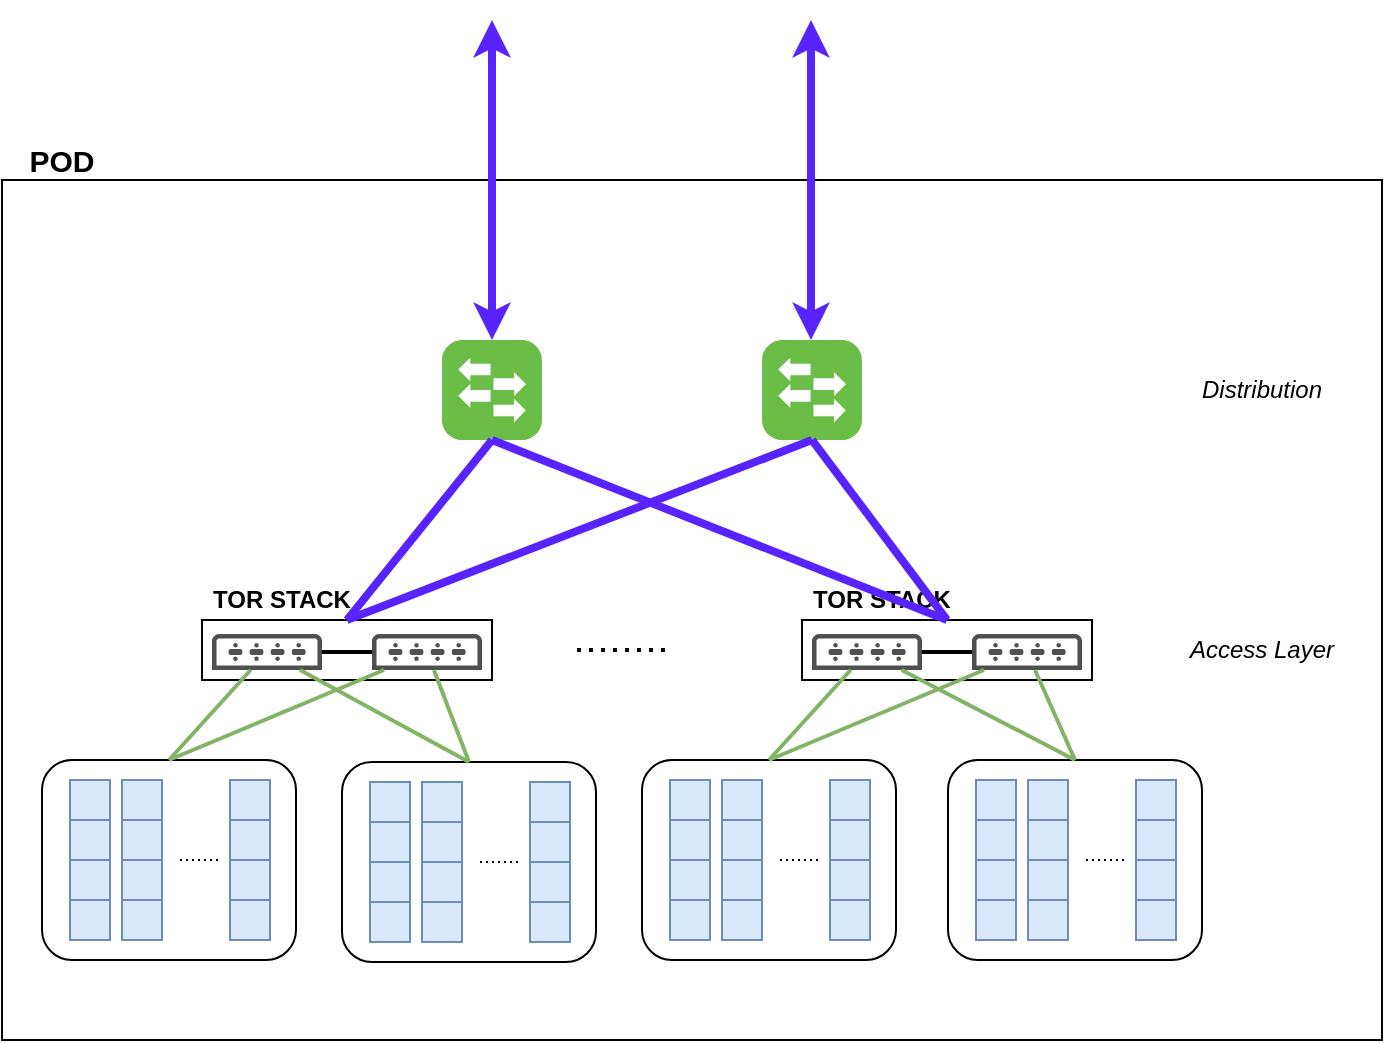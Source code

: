<mxfile version="12.2.3" type="github" pages="1">
  <diagram id="D2mkv0FKJSPZ_j_Xn19u" name="Page-1">
    <mxGraphModel dx="2336" dy="1351" grid="1" gridSize="10" guides="1" tooltips="1" connect="1" arrows="1" fold="1" page="1" pageScale="1" pageWidth="850" pageHeight="1100" math="0" shadow="0">
      <root>
        <mxCell id="0"/>
        <mxCell id="1" parent="0"/>
        <mxCell id="JzV0yU32i0BG53_tPpuR-122" value="" style="rounded=0;whiteSpace=wrap;html=1;strokeColor=#000000;" vertex="1" parent="1">
          <mxGeometry x="30" y="290" width="690" height="430" as="geometry"/>
        </mxCell>
        <mxCell id="SxaFy4cXrCoaptu_wzJ7-21" value="" style="group" parent="1" vertex="1" connectable="0">
          <mxGeometry x="130" y="510" width="145" height="30" as="geometry"/>
        </mxCell>
        <mxCell id="SxaFy4cXrCoaptu_wzJ7-20" value="" style="rounded=0;whiteSpace=wrap;html=1;strokeColor=#000000;" parent="SxaFy4cXrCoaptu_wzJ7-21" vertex="1">
          <mxGeometry width="145" height="30" as="geometry"/>
        </mxCell>
        <mxCell id="SxaFy4cXrCoaptu_wzJ7-14" value="" style="pointerEvents=1;shadow=0;dashed=0;html=1;strokeColor=none;fillColor=#505050;labelPosition=center;verticalLabelPosition=bottom;verticalAlign=top;outlineConnect=0;align=center;shape=mxgraph.office.devices.switch;" parent="SxaFy4cXrCoaptu_wzJ7-21" vertex="1">
          <mxGeometry x="5" y="7" width="55" height="18" as="geometry"/>
        </mxCell>
        <mxCell id="SxaFy4cXrCoaptu_wzJ7-15" value="" style="pointerEvents=1;shadow=0;dashed=0;html=1;strokeColor=none;fillColor=#505050;labelPosition=center;verticalLabelPosition=bottom;verticalAlign=top;outlineConnect=0;align=center;shape=mxgraph.office.devices.switch;" parent="SxaFy4cXrCoaptu_wzJ7-21" vertex="1">
          <mxGeometry x="85" y="7" width="55" height="18" as="geometry"/>
        </mxCell>
        <mxCell id="SxaFy4cXrCoaptu_wzJ7-19" value="" style="endArrow=none;html=1;strokeWidth=2;" parent="SxaFy4cXrCoaptu_wzJ7-21" source="SxaFy4cXrCoaptu_wzJ7-14" target="SxaFy4cXrCoaptu_wzJ7-15" edge="1">
          <mxGeometry width="50" height="50" relative="1" as="geometry">
            <mxPoint x="55" y="477" as="sourcePoint"/>
            <mxPoint x="105" y="427" as="targetPoint"/>
          </mxGeometry>
        </mxCell>
        <mxCell id="JzV0yU32i0BG53_tPpuR-12" value="&lt;b&gt;TOR STACK&lt;/b&gt;" style="text;html=1;strokeColor=none;fillColor=none;align=center;verticalAlign=middle;whiteSpace=wrap;rounded=0;" vertex="1" parent="1">
          <mxGeometry x="130" y="490" width="80" height="20" as="geometry"/>
        </mxCell>
        <mxCell id="JzV0yU32i0BG53_tPpuR-38" value="" style="group" vertex="1" connectable="0" parent="1">
          <mxGeometry x="50" y="580" width="130" height="100" as="geometry"/>
        </mxCell>
        <mxCell id="JzV0yU32i0BG53_tPpuR-36" value="" style="rounded=1;whiteSpace=wrap;html=1;strokeColor=#000000;" vertex="1" parent="JzV0yU32i0BG53_tPpuR-38">
          <mxGeometry width="127" height="100" as="geometry"/>
        </mxCell>
        <mxCell id="JzV0yU32i0BG53_tPpuR-37" value="" style="group" vertex="1" connectable="0" parent="JzV0yU32i0BG53_tPpuR-38">
          <mxGeometry x="14" y="10" width="116" height="90" as="geometry"/>
        </mxCell>
        <mxCell id="JzV0yU32i0BG53_tPpuR-22" value="" style="group" vertex="1" connectable="0" parent="JzV0yU32i0BG53_tPpuR-37">
          <mxGeometry width="20" height="80" as="geometry"/>
        </mxCell>
        <mxCell id="JzV0yU32i0BG53_tPpuR-18" value="" style="whiteSpace=wrap;html=1;aspect=fixed;strokeColor=#6c8ebf;fillColor=#dae8fc;" vertex="1" parent="JzV0yU32i0BG53_tPpuR-22">
          <mxGeometry width="20" height="20" as="geometry"/>
        </mxCell>
        <mxCell id="JzV0yU32i0BG53_tPpuR-19" value="" style="whiteSpace=wrap;html=1;aspect=fixed;strokeColor=#6c8ebf;fillColor=#dae8fc;" vertex="1" parent="JzV0yU32i0BG53_tPpuR-22">
          <mxGeometry y="20" width="20" height="20" as="geometry"/>
        </mxCell>
        <mxCell id="JzV0yU32i0BG53_tPpuR-20" value="" style="whiteSpace=wrap;html=1;aspect=fixed;strokeColor=#6c8ebf;fillColor=#dae8fc;" vertex="1" parent="JzV0yU32i0BG53_tPpuR-22">
          <mxGeometry y="40" width="20" height="20" as="geometry"/>
        </mxCell>
        <mxCell id="JzV0yU32i0BG53_tPpuR-21" value="" style="whiteSpace=wrap;html=1;aspect=fixed;strokeColor=#6c8ebf;fillColor=#dae8fc;" vertex="1" parent="JzV0yU32i0BG53_tPpuR-22">
          <mxGeometry y="60" width="20" height="20" as="geometry"/>
        </mxCell>
        <mxCell id="JzV0yU32i0BG53_tPpuR-25" value="" style="group" vertex="1" connectable="0" parent="JzV0yU32i0BG53_tPpuR-37">
          <mxGeometry x="26" width="90" height="90" as="geometry"/>
        </mxCell>
        <mxCell id="JzV0yU32i0BG53_tPpuR-26" value="" style="whiteSpace=wrap;html=1;aspect=fixed;strokeColor=#6c8ebf;fillColor=#dae8fc;" vertex="1" parent="JzV0yU32i0BG53_tPpuR-25">
          <mxGeometry width="20" height="20" as="geometry"/>
        </mxCell>
        <mxCell id="JzV0yU32i0BG53_tPpuR-27" value="" style="whiteSpace=wrap;html=1;aspect=fixed;strokeColor=#6c8ebf;fillColor=#dae8fc;" vertex="1" parent="JzV0yU32i0BG53_tPpuR-25">
          <mxGeometry y="20" width="20" height="20" as="geometry"/>
        </mxCell>
        <mxCell id="JzV0yU32i0BG53_tPpuR-28" value="" style="whiteSpace=wrap;html=1;aspect=fixed;strokeColor=#6c8ebf;fillColor=#dae8fc;" vertex="1" parent="JzV0yU32i0BG53_tPpuR-25">
          <mxGeometry y="40" width="20" height="20" as="geometry"/>
        </mxCell>
        <mxCell id="JzV0yU32i0BG53_tPpuR-29" value="" style="whiteSpace=wrap;html=1;aspect=fixed;strokeColor=#6c8ebf;fillColor=#dae8fc;" vertex="1" parent="JzV0yU32i0BG53_tPpuR-25">
          <mxGeometry y="60" width="20" height="20" as="geometry"/>
        </mxCell>
        <mxCell id="JzV0yU32i0BG53_tPpuR-30" value="" style="endArrow=none;dashed=1;html=1;strokeWidth=1;dashPattern=1 2;" edge="1" parent="JzV0yU32i0BG53_tPpuR-37">
          <mxGeometry width="50" height="50" relative="1" as="geometry">
            <mxPoint x="55" y="40" as="sourcePoint"/>
            <mxPoint x="75" y="40" as="targetPoint"/>
          </mxGeometry>
        </mxCell>
        <mxCell id="JzV0yU32i0BG53_tPpuR-31" value="" style="group" vertex="1" connectable="0" parent="JzV0yU32i0BG53_tPpuR-37">
          <mxGeometry x="80" width="20" height="80" as="geometry"/>
        </mxCell>
        <mxCell id="JzV0yU32i0BG53_tPpuR-32" value="" style="whiteSpace=wrap;html=1;aspect=fixed;strokeColor=#6c8ebf;fillColor=#dae8fc;" vertex="1" parent="JzV0yU32i0BG53_tPpuR-31">
          <mxGeometry width="20" height="20" as="geometry"/>
        </mxCell>
        <mxCell id="JzV0yU32i0BG53_tPpuR-33" value="" style="whiteSpace=wrap;html=1;aspect=fixed;strokeColor=#6c8ebf;fillColor=#dae8fc;" vertex="1" parent="JzV0yU32i0BG53_tPpuR-31">
          <mxGeometry y="20" width="20" height="20" as="geometry"/>
        </mxCell>
        <mxCell id="JzV0yU32i0BG53_tPpuR-34" value="" style="whiteSpace=wrap;html=1;aspect=fixed;strokeColor=#6c8ebf;fillColor=#dae8fc;" vertex="1" parent="JzV0yU32i0BG53_tPpuR-31">
          <mxGeometry y="40" width="20" height="20" as="geometry"/>
        </mxCell>
        <mxCell id="JzV0yU32i0BG53_tPpuR-35" value="" style="whiteSpace=wrap;html=1;aspect=fixed;strokeColor=#6c8ebf;fillColor=#dae8fc;" vertex="1" parent="JzV0yU32i0BG53_tPpuR-31">
          <mxGeometry y="60" width="20" height="20" as="geometry"/>
        </mxCell>
        <mxCell id="JzV0yU32i0BG53_tPpuR-39" value="" style="group" vertex="1" connectable="0" parent="1">
          <mxGeometry x="200" y="581" width="130" height="100" as="geometry"/>
        </mxCell>
        <mxCell id="JzV0yU32i0BG53_tPpuR-40" value="" style="rounded=1;whiteSpace=wrap;html=1;strokeColor=#000000;" vertex="1" parent="JzV0yU32i0BG53_tPpuR-39">
          <mxGeometry width="127" height="100" as="geometry"/>
        </mxCell>
        <mxCell id="JzV0yU32i0BG53_tPpuR-41" value="" style="group" vertex="1" connectable="0" parent="JzV0yU32i0BG53_tPpuR-39">
          <mxGeometry x="14" y="10" width="116" height="90" as="geometry"/>
        </mxCell>
        <mxCell id="JzV0yU32i0BG53_tPpuR-42" value="" style="group" vertex="1" connectable="0" parent="JzV0yU32i0BG53_tPpuR-41">
          <mxGeometry width="20" height="80" as="geometry"/>
        </mxCell>
        <mxCell id="JzV0yU32i0BG53_tPpuR-43" value="" style="whiteSpace=wrap;html=1;aspect=fixed;strokeColor=#6c8ebf;fillColor=#dae8fc;" vertex="1" parent="JzV0yU32i0BG53_tPpuR-42">
          <mxGeometry width="20" height="20" as="geometry"/>
        </mxCell>
        <mxCell id="JzV0yU32i0BG53_tPpuR-44" value="" style="whiteSpace=wrap;html=1;aspect=fixed;strokeColor=#6c8ebf;fillColor=#dae8fc;" vertex="1" parent="JzV0yU32i0BG53_tPpuR-42">
          <mxGeometry y="20" width="20" height="20" as="geometry"/>
        </mxCell>
        <mxCell id="JzV0yU32i0BG53_tPpuR-45" value="" style="whiteSpace=wrap;html=1;aspect=fixed;strokeColor=#6c8ebf;fillColor=#dae8fc;" vertex="1" parent="JzV0yU32i0BG53_tPpuR-42">
          <mxGeometry y="40" width="20" height="20" as="geometry"/>
        </mxCell>
        <mxCell id="JzV0yU32i0BG53_tPpuR-46" value="" style="whiteSpace=wrap;html=1;aspect=fixed;strokeColor=#6c8ebf;fillColor=#dae8fc;" vertex="1" parent="JzV0yU32i0BG53_tPpuR-42">
          <mxGeometry y="60" width="20" height="20" as="geometry"/>
        </mxCell>
        <mxCell id="JzV0yU32i0BG53_tPpuR-47" value="" style="group" vertex="1" connectable="0" parent="JzV0yU32i0BG53_tPpuR-41">
          <mxGeometry x="26" width="90" height="90" as="geometry"/>
        </mxCell>
        <mxCell id="JzV0yU32i0BG53_tPpuR-48" value="" style="whiteSpace=wrap;html=1;aspect=fixed;strokeColor=#6c8ebf;fillColor=#dae8fc;" vertex="1" parent="JzV0yU32i0BG53_tPpuR-47">
          <mxGeometry width="20" height="20" as="geometry"/>
        </mxCell>
        <mxCell id="JzV0yU32i0BG53_tPpuR-49" value="" style="whiteSpace=wrap;html=1;aspect=fixed;strokeColor=#6c8ebf;fillColor=#dae8fc;" vertex="1" parent="JzV0yU32i0BG53_tPpuR-47">
          <mxGeometry y="20" width="20" height="20" as="geometry"/>
        </mxCell>
        <mxCell id="JzV0yU32i0BG53_tPpuR-50" value="" style="whiteSpace=wrap;html=1;aspect=fixed;strokeColor=#6c8ebf;fillColor=#dae8fc;" vertex="1" parent="JzV0yU32i0BG53_tPpuR-47">
          <mxGeometry y="40" width="20" height="20" as="geometry"/>
        </mxCell>
        <mxCell id="JzV0yU32i0BG53_tPpuR-51" value="" style="whiteSpace=wrap;html=1;aspect=fixed;strokeColor=#6c8ebf;fillColor=#dae8fc;" vertex="1" parent="JzV0yU32i0BG53_tPpuR-47">
          <mxGeometry y="60" width="20" height="20" as="geometry"/>
        </mxCell>
        <mxCell id="JzV0yU32i0BG53_tPpuR-52" value="" style="endArrow=none;dashed=1;html=1;strokeWidth=1;dashPattern=1 2;" edge="1" parent="JzV0yU32i0BG53_tPpuR-41">
          <mxGeometry width="50" height="50" relative="1" as="geometry">
            <mxPoint x="55" y="40" as="sourcePoint"/>
            <mxPoint x="75" y="40" as="targetPoint"/>
          </mxGeometry>
        </mxCell>
        <mxCell id="JzV0yU32i0BG53_tPpuR-53" value="" style="group" vertex="1" connectable="0" parent="JzV0yU32i0BG53_tPpuR-41">
          <mxGeometry x="80" width="20" height="80" as="geometry"/>
        </mxCell>
        <mxCell id="JzV0yU32i0BG53_tPpuR-54" value="" style="whiteSpace=wrap;html=1;aspect=fixed;strokeColor=#6c8ebf;fillColor=#dae8fc;" vertex="1" parent="JzV0yU32i0BG53_tPpuR-53">
          <mxGeometry width="20" height="20" as="geometry"/>
        </mxCell>
        <mxCell id="JzV0yU32i0BG53_tPpuR-55" value="" style="whiteSpace=wrap;html=1;aspect=fixed;strokeColor=#6c8ebf;fillColor=#dae8fc;" vertex="1" parent="JzV0yU32i0BG53_tPpuR-53">
          <mxGeometry y="20" width="20" height="20" as="geometry"/>
        </mxCell>
        <mxCell id="JzV0yU32i0BG53_tPpuR-56" value="" style="whiteSpace=wrap;html=1;aspect=fixed;strokeColor=#6c8ebf;fillColor=#dae8fc;" vertex="1" parent="JzV0yU32i0BG53_tPpuR-53">
          <mxGeometry y="40" width="20" height="20" as="geometry"/>
        </mxCell>
        <mxCell id="JzV0yU32i0BG53_tPpuR-57" value="" style="whiteSpace=wrap;html=1;aspect=fixed;strokeColor=#6c8ebf;fillColor=#dae8fc;" vertex="1" parent="JzV0yU32i0BG53_tPpuR-53">
          <mxGeometry y="60" width="20" height="20" as="geometry"/>
        </mxCell>
        <mxCell id="JzV0yU32i0BG53_tPpuR-58" value="" style="endArrow=none;html=1;strokeWidth=2;fillColor=#d5e8d4;strokeColor=#82b366;exitX=0.5;exitY=0;exitDx=0;exitDy=0;" edge="1" parent="1" source="JzV0yU32i0BG53_tPpuR-36" target="SxaFy4cXrCoaptu_wzJ7-14">
          <mxGeometry width="50" height="50" relative="1" as="geometry">
            <mxPoint x="50" y="760" as="sourcePoint"/>
            <mxPoint x="100" y="710" as="targetPoint"/>
          </mxGeometry>
        </mxCell>
        <mxCell id="JzV0yU32i0BG53_tPpuR-60" value="" style="endArrow=none;html=1;strokeWidth=2;fillColor=#d5e8d4;strokeColor=#82b366;exitX=0.5;exitY=0;exitDx=0;exitDy=0;" edge="1" parent="1" source="JzV0yU32i0BG53_tPpuR-36" target="SxaFy4cXrCoaptu_wzJ7-15">
          <mxGeometry width="50" height="50" relative="1" as="geometry">
            <mxPoint x="183" y="594" as="sourcePoint"/>
            <mxPoint x="236.51" y="550.008" as="targetPoint"/>
          </mxGeometry>
        </mxCell>
        <mxCell id="JzV0yU32i0BG53_tPpuR-62" value="" style="endArrow=none;html=1;strokeWidth=2;fillColor=#d5e8d4;strokeColor=#82b366;exitX=0.5;exitY=0;exitDx=0;exitDy=0;" edge="1" parent="1" source="JzV0yU32i0BG53_tPpuR-40" target="SxaFy4cXrCoaptu_wzJ7-14">
          <mxGeometry width="50" height="50" relative="1" as="geometry">
            <mxPoint x="280" y="583" as="sourcePoint"/>
            <mxPoint x="287.5" y="537.5" as="targetPoint"/>
          </mxGeometry>
        </mxCell>
        <mxCell id="JzV0yU32i0BG53_tPpuR-63" value="" style="endArrow=none;html=1;strokeWidth=2;fillColor=#d5e8d4;strokeColor=#82b366;exitX=0.5;exitY=0;exitDx=0;exitDy=0;" edge="1" parent="1" source="JzV0yU32i0BG53_tPpuR-40" target="SxaFy4cXrCoaptu_wzJ7-15">
          <mxGeometry width="50" height="50" relative="1" as="geometry">
            <mxPoint x="240" y="582.5" as="sourcePoint"/>
            <mxPoint x="347.5" y="537.5" as="targetPoint"/>
          </mxGeometry>
        </mxCell>
        <mxCell id="JzV0yU32i0BG53_tPpuR-64" value="" style="group" vertex="1" connectable="0" parent="1">
          <mxGeometry x="430" y="510" width="145" height="30" as="geometry"/>
        </mxCell>
        <mxCell id="JzV0yU32i0BG53_tPpuR-65" value="" style="rounded=0;whiteSpace=wrap;html=1;strokeColor=#000000;" vertex="1" parent="JzV0yU32i0BG53_tPpuR-64">
          <mxGeometry width="145" height="30" as="geometry"/>
        </mxCell>
        <mxCell id="JzV0yU32i0BG53_tPpuR-66" value="" style="pointerEvents=1;shadow=0;dashed=0;html=1;strokeColor=none;fillColor=#505050;labelPosition=center;verticalLabelPosition=bottom;verticalAlign=top;outlineConnect=0;align=center;shape=mxgraph.office.devices.switch;" vertex="1" parent="JzV0yU32i0BG53_tPpuR-64">
          <mxGeometry x="5" y="7" width="55" height="18" as="geometry"/>
        </mxCell>
        <mxCell id="JzV0yU32i0BG53_tPpuR-67" value="" style="pointerEvents=1;shadow=0;dashed=0;html=1;strokeColor=none;fillColor=#505050;labelPosition=center;verticalLabelPosition=bottom;verticalAlign=top;outlineConnect=0;align=center;shape=mxgraph.office.devices.switch;" vertex="1" parent="JzV0yU32i0BG53_tPpuR-64">
          <mxGeometry x="85" y="7" width="55" height="18" as="geometry"/>
        </mxCell>
        <mxCell id="JzV0yU32i0BG53_tPpuR-68" value="" style="endArrow=none;html=1;strokeWidth=2;" edge="1" parent="JzV0yU32i0BG53_tPpuR-64" source="JzV0yU32i0BG53_tPpuR-66" target="JzV0yU32i0BG53_tPpuR-67">
          <mxGeometry width="50" height="50" relative="1" as="geometry">
            <mxPoint x="55" y="477" as="sourcePoint"/>
            <mxPoint x="105" y="427" as="targetPoint"/>
          </mxGeometry>
        </mxCell>
        <mxCell id="JzV0yU32i0BG53_tPpuR-69" value="&lt;b&gt;TOR STACK&lt;/b&gt;" style="text;html=1;strokeColor=none;fillColor=none;align=center;verticalAlign=middle;whiteSpace=wrap;rounded=0;" vertex="1" parent="1">
          <mxGeometry x="430" y="490" width="80" height="20" as="geometry"/>
        </mxCell>
        <mxCell id="JzV0yU32i0BG53_tPpuR-70" value="" style="group" vertex="1" connectable="0" parent="1">
          <mxGeometry x="350" y="580" width="130" height="100" as="geometry"/>
        </mxCell>
        <mxCell id="JzV0yU32i0BG53_tPpuR-71" value="" style="rounded=1;whiteSpace=wrap;html=1;strokeColor=#000000;" vertex="1" parent="JzV0yU32i0BG53_tPpuR-70">
          <mxGeometry width="127" height="100" as="geometry"/>
        </mxCell>
        <mxCell id="JzV0yU32i0BG53_tPpuR-72" value="" style="group" vertex="1" connectable="0" parent="JzV0yU32i0BG53_tPpuR-70">
          <mxGeometry x="14" y="10" width="116" height="90" as="geometry"/>
        </mxCell>
        <mxCell id="JzV0yU32i0BG53_tPpuR-73" value="" style="group" vertex="1" connectable="0" parent="JzV0yU32i0BG53_tPpuR-72">
          <mxGeometry width="20" height="80" as="geometry"/>
        </mxCell>
        <mxCell id="JzV0yU32i0BG53_tPpuR-74" value="" style="whiteSpace=wrap;html=1;aspect=fixed;strokeColor=#6c8ebf;fillColor=#dae8fc;" vertex="1" parent="JzV0yU32i0BG53_tPpuR-73">
          <mxGeometry width="20" height="20" as="geometry"/>
        </mxCell>
        <mxCell id="JzV0yU32i0BG53_tPpuR-75" value="" style="whiteSpace=wrap;html=1;aspect=fixed;strokeColor=#6c8ebf;fillColor=#dae8fc;" vertex="1" parent="JzV0yU32i0BG53_tPpuR-73">
          <mxGeometry y="20" width="20" height="20" as="geometry"/>
        </mxCell>
        <mxCell id="JzV0yU32i0BG53_tPpuR-76" value="" style="whiteSpace=wrap;html=1;aspect=fixed;strokeColor=#6c8ebf;fillColor=#dae8fc;" vertex="1" parent="JzV0yU32i0BG53_tPpuR-73">
          <mxGeometry y="40" width="20" height="20" as="geometry"/>
        </mxCell>
        <mxCell id="JzV0yU32i0BG53_tPpuR-77" value="" style="whiteSpace=wrap;html=1;aspect=fixed;strokeColor=#6c8ebf;fillColor=#dae8fc;" vertex="1" parent="JzV0yU32i0BG53_tPpuR-73">
          <mxGeometry y="60" width="20" height="20" as="geometry"/>
        </mxCell>
        <mxCell id="JzV0yU32i0BG53_tPpuR-78" value="" style="group" vertex="1" connectable="0" parent="JzV0yU32i0BG53_tPpuR-72">
          <mxGeometry x="26" width="90" height="90" as="geometry"/>
        </mxCell>
        <mxCell id="JzV0yU32i0BG53_tPpuR-79" value="" style="whiteSpace=wrap;html=1;aspect=fixed;strokeColor=#6c8ebf;fillColor=#dae8fc;" vertex="1" parent="JzV0yU32i0BG53_tPpuR-78">
          <mxGeometry width="20" height="20" as="geometry"/>
        </mxCell>
        <mxCell id="JzV0yU32i0BG53_tPpuR-80" value="" style="whiteSpace=wrap;html=1;aspect=fixed;strokeColor=#6c8ebf;fillColor=#dae8fc;" vertex="1" parent="JzV0yU32i0BG53_tPpuR-78">
          <mxGeometry y="20" width="20" height="20" as="geometry"/>
        </mxCell>
        <mxCell id="JzV0yU32i0BG53_tPpuR-81" value="" style="whiteSpace=wrap;html=1;aspect=fixed;strokeColor=#6c8ebf;fillColor=#dae8fc;" vertex="1" parent="JzV0yU32i0BG53_tPpuR-78">
          <mxGeometry y="40" width="20" height="20" as="geometry"/>
        </mxCell>
        <mxCell id="JzV0yU32i0BG53_tPpuR-82" value="" style="whiteSpace=wrap;html=1;aspect=fixed;strokeColor=#6c8ebf;fillColor=#dae8fc;" vertex="1" parent="JzV0yU32i0BG53_tPpuR-78">
          <mxGeometry y="60" width="20" height="20" as="geometry"/>
        </mxCell>
        <mxCell id="JzV0yU32i0BG53_tPpuR-83" value="" style="endArrow=none;dashed=1;html=1;strokeWidth=1;dashPattern=1 2;" edge="1" parent="JzV0yU32i0BG53_tPpuR-72">
          <mxGeometry width="50" height="50" relative="1" as="geometry">
            <mxPoint x="55" y="40" as="sourcePoint"/>
            <mxPoint x="75" y="40" as="targetPoint"/>
          </mxGeometry>
        </mxCell>
        <mxCell id="JzV0yU32i0BG53_tPpuR-84" value="" style="group" vertex="1" connectable="0" parent="JzV0yU32i0BG53_tPpuR-72">
          <mxGeometry x="80" width="20" height="80" as="geometry"/>
        </mxCell>
        <mxCell id="JzV0yU32i0BG53_tPpuR-85" value="" style="whiteSpace=wrap;html=1;aspect=fixed;strokeColor=#6c8ebf;fillColor=#dae8fc;" vertex="1" parent="JzV0yU32i0BG53_tPpuR-84">
          <mxGeometry width="20" height="20" as="geometry"/>
        </mxCell>
        <mxCell id="JzV0yU32i0BG53_tPpuR-86" value="" style="whiteSpace=wrap;html=1;aspect=fixed;strokeColor=#6c8ebf;fillColor=#dae8fc;" vertex="1" parent="JzV0yU32i0BG53_tPpuR-84">
          <mxGeometry y="20" width="20" height="20" as="geometry"/>
        </mxCell>
        <mxCell id="JzV0yU32i0BG53_tPpuR-87" value="" style="whiteSpace=wrap;html=1;aspect=fixed;strokeColor=#6c8ebf;fillColor=#dae8fc;" vertex="1" parent="JzV0yU32i0BG53_tPpuR-84">
          <mxGeometry y="40" width="20" height="20" as="geometry"/>
        </mxCell>
        <mxCell id="JzV0yU32i0BG53_tPpuR-88" value="" style="whiteSpace=wrap;html=1;aspect=fixed;strokeColor=#6c8ebf;fillColor=#dae8fc;" vertex="1" parent="JzV0yU32i0BG53_tPpuR-84">
          <mxGeometry y="60" width="20" height="20" as="geometry"/>
        </mxCell>
        <mxCell id="JzV0yU32i0BG53_tPpuR-89" value="" style="group" vertex="1" connectable="0" parent="1">
          <mxGeometry x="503" y="580" width="130" height="100" as="geometry"/>
        </mxCell>
        <mxCell id="JzV0yU32i0BG53_tPpuR-90" value="" style="rounded=1;whiteSpace=wrap;html=1;strokeColor=#000000;" vertex="1" parent="JzV0yU32i0BG53_tPpuR-89">
          <mxGeometry width="127" height="100" as="geometry"/>
        </mxCell>
        <mxCell id="JzV0yU32i0BG53_tPpuR-91" value="" style="group" vertex="1" connectable="0" parent="JzV0yU32i0BG53_tPpuR-89">
          <mxGeometry x="14" y="10" width="116" height="90" as="geometry"/>
        </mxCell>
        <mxCell id="JzV0yU32i0BG53_tPpuR-92" value="" style="group" vertex="1" connectable="0" parent="JzV0yU32i0BG53_tPpuR-91">
          <mxGeometry width="20" height="80" as="geometry"/>
        </mxCell>
        <mxCell id="JzV0yU32i0BG53_tPpuR-93" value="" style="whiteSpace=wrap;html=1;aspect=fixed;strokeColor=#6c8ebf;fillColor=#dae8fc;" vertex="1" parent="JzV0yU32i0BG53_tPpuR-92">
          <mxGeometry width="20" height="20" as="geometry"/>
        </mxCell>
        <mxCell id="JzV0yU32i0BG53_tPpuR-94" value="" style="whiteSpace=wrap;html=1;aspect=fixed;strokeColor=#6c8ebf;fillColor=#dae8fc;" vertex="1" parent="JzV0yU32i0BG53_tPpuR-92">
          <mxGeometry y="20" width="20" height="20" as="geometry"/>
        </mxCell>
        <mxCell id="JzV0yU32i0BG53_tPpuR-95" value="" style="whiteSpace=wrap;html=1;aspect=fixed;strokeColor=#6c8ebf;fillColor=#dae8fc;" vertex="1" parent="JzV0yU32i0BG53_tPpuR-92">
          <mxGeometry y="40" width="20" height="20" as="geometry"/>
        </mxCell>
        <mxCell id="JzV0yU32i0BG53_tPpuR-96" value="" style="whiteSpace=wrap;html=1;aspect=fixed;strokeColor=#6c8ebf;fillColor=#dae8fc;" vertex="1" parent="JzV0yU32i0BG53_tPpuR-92">
          <mxGeometry y="60" width="20" height="20" as="geometry"/>
        </mxCell>
        <mxCell id="JzV0yU32i0BG53_tPpuR-97" value="" style="group" vertex="1" connectable="0" parent="JzV0yU32i0BG53_tPpuR-91">
          <mxGeometry x="26" width="90" height="90" as="geometry"/>
        </mxCell>
        <mxCell id="JzV0yU32i0BG53_tPpuR-98" value="" style="whiteSpace=wrap;html=1;aspect=fixed;strokeColor=#6c8ebf;fillColor=#dae8fc;" vertex="1" parent="JzV0yU32i0BG53_tPpuR-97">
          <mxGeometry width="20" height="20" as="geometry"/>
        </mxCell>
        <mxCell id="JzV0yU32i0BG53_tPpuR-99" value="" style="whiteSpace=wrap;html=1;aspect=fixed;strokeColor=#6c8ebf;fillColor=#dae8fc;" vertex="1" parent="JzV0yU32i0BG53_tPpuR-97">
          <mxGeometry y="20" width="20" height="20" as="geometry"/>
        </mxCell>
        <mxCell id="JzV0yU32i0BG53_tPpuR-100" value="" style="whiteSpace=wrap;html=1;aspect=fixed;strokeColor=#6c8ebf;fillColor=#dae8fc;" vertex="1" parent="JzV0yU32i0BG53_tPpuR-97">
          <mxGeometry y="40" width="20" height="20" as="geometry"/>
        </mxCell>
        <mxCell id="JzV0yU32i0BG53_tPpuR-101" value="" style="whiteSpace=wrap;html=1;aspect=fixed;strokeColor=#6c8ebf;fillColor=#dae8fc;" vertex="1" parent="JzV0yU32i0BG53_tPpuR-97">
          <mxGeometry y="60" width="20" height="20" as="geometry"/>
        </mxCell>
        <mxCell id="JzV0yU32i0BG53_tPpuR-102" value="" style="endArrow=none;dashed=1;html=1;strokeWidth=1;dashPattern=1 2;" edge="1" parent="JzV0yU32i0BG53_tPpuR-91">
          <mxGeometry width="50" height="50" relative="1" as="geometry">
            <mxPoint x="55" y="40" as="sourcePoint"/>
            <mxPoint x="75" y="40" as="targetPoint"/>
          </mxGeometry>
        </mxCell>
        <mxCell id="JzV0yU32i0BG53_tPpuR-103" value="" style="group" vertex="1" connectable="0" parent="JzV0yU32i0BG53_tPpuR-91">
          <mxGeometry x="80" width="20" height="80" as="geometry"/>
        </mxCell>
        <mxCell id="JzV0yU32i0BG53_tPpuR-104" value="" style="whiteSpace=wrap;html=1;aspect=fixed;strokeColor=#6c8ebf;fillColor=#dae8fc;" vertex="1" parent="JzV0yU32i0BG53_tPpuR-103">
          <mxGeometry width="20" height="20" as="geometry"/>
        </mxCell>
        <mxCell id="JzV0yU32i0BG53_tPpuR-105" value="" style="whiteSpace=wrap;html=1;aspect=fixed;strokeColor=#6c8ebf;fillColor=#dae8fc;" vertex="1" parent="JzV0yU32i0BG53_tPpuR-103">
          <mxGeometry y="20" width="20" height="20" as="geometry"/>
        </mxCell>
        <mxCell id="JzV0yU32i0BG53_tPpuR-106" value="" style="whiteSpace=wrap;html=1;aspect=fixed;strokeColor=#6c8ebf;fillColor=#dae8fc;" vertex="1" parent="JzV0yU32i0BG53_tPpuR-103">
          <mxGeometry y="40" width="20" height="20" as="geometry"/>
        </mxCell>
        <mxCell id="JzV0yU32i0BG53_tPpuR-107" value="" style="whiteSpace=wrap;html=1;aspect=fixed;strokeColor=#6c8ebf;fillColor=#dae8fc;" vertex="1" parent="JzV0yU32i0BG53_tPpuR-103">
          <mxGeometry y="60" width="20" height="20" as="geometry"/>
        </mxCell>
        <mxCell id="JzV0yU32i0BG53_tPpuR-108" value="" style="endArrow=none;html=1;strokeWidth=2;fillColor=#d5e8d4;strokeColor=#82b366;exitX=0.5;exitY=0;exitDx=0;exitDy=0;" edge="1" source="JzV0yU32i0BG53_tPpuR-71" target="JzV0yU32i0BG53_tPpuR-66" parent="1">
          <mxGeometry width="50" height="50" relative="1" as="geometry">
            <mxPoint x="350" y="760" as="sourcePoint"/>
            <mxPoint x="400" y="710" as="targetPoint"/>
          </mxGeometry>
        </mxCell>
        <mxCell id="JzV0yU32i0BG53_tPpuR-109" value="" style="endArrow=none;html=1;strokeWidth=2;fillColor=#d5e8d4;strokeColor=#82b366;exitX=0.5;exitY=0;exitDx=0;exitDy=0;" edge="1" source="JzV0yU32i0BG53_tPpuR-71" target="JzV0yU32i0BG53_tPpuR-67" parent="1">
          <mxGeometry width="50" height="50" relative="1" as="geometry">
            <mxPoint x="483" y="594" as="sourcePoint"/>
            <mxPoint x="536.51" y="550.008" as="targetPoint"/>
          </mxGeometry>
        </mxCell>
        <mxCell id="JzV0yU32i0BG53_tPpuR-110" value="" style="endArrow=none;html=1;strokeWidth=2;fillColor=#d5e8d4;strokeColor=#82b366;exitX=0.5;exitY=0;exitDx=0;exitDy=0;" edge="1" source="JzV0yU32i0BG53_tPpuR-90" target="JzV0yU32i0BG53_tPpuR-66" parent="1">
          <mxGeometry width="50" height="50" relative="1" as="geometry">
            <mxPoint x="580" y="583" as="sourcePoint"/>
            <mxPoint x="587.5" y="537.5" as="targetPoint"/>
          </mxGeometry>
        </mxCell>
        <mxCell id="JzV0yU32i0BG53_tPpuR-111" value="" style="endArrow=none;html=1;strokeWidth=2;fillColor=#d5e8d4;strokeColor=#82b366;exitX=0.5;exitY=0;exitDx=0;exitDy=0;" edge="1" source="JzV0yU32i0BG53_tPpuR-90" target="JzV0yU32i0BG53_tPpuR-67" parent="1">
          <mxGeometry width="50" height="50" relative="1" as="geometry">
            <mxPoint x="540" y="582.5" as="sourcePoint"/>
            <mxPoint x="647.5" y="537.5" as="targetPoint"/>
          </mxGeometry>
        </mxCell>
        <mxCell id="JzV0yU32i0BG53_tPpuR-112" value="&lt;i&gt;Access Layer&lt;/i&gt;" style="text;html=1;strokeColor=none;fillColor=none;align=center;verticalAlign=middle;whiteSpace=wrap;rounded=0;" vertex="1" parent="1">
          <mxGeometry x="620" y="515" width="80" height="20" as="geometry"/>
        </mxCell>
        <mxCell id="JzV0yU32i0BG53_tPpuR-113" value="" style="verticalLabelPosition=bottom;html=1;fillColor=#6ABD46;verticalAlign=top;align=center;points=[[0.06,0.06,0],[0.94,0.06,0],[0.94,0.94,0],[0.06,0.94,0],[0.25,0,0],[0.5,0,0],[0.75,0,0],[1,0.25,0],[1,0.5,0],[1,0.75,0],[0.75,1,0],[0.5,1,0],[0.25,1,0],[0,0.75,0],[0,0.5,0],[0,0.25,0]];pointerEvents=1;shape=mxgraph.cisco_safe.architecture.switch;strokeColor=#000000;" vertex="1" parent="1">
          <mxGeometry x="250" y="370" width="50" height="50" as="geometry"/>
        </mxCell>
        <mxCell id="JzV0yU32i0BG53_tPpuR-114" value="" style="verticalLabelPosition=bottom;html=1;fillColor=#6ABD46;verticalAlign=top;align=center;points=[[0.06,0.06,0],[0.94,0.06,0],[0.94,0.94,0],[0.06,0.94,0],[0.25,0,0],[0.5,0,0],[0.75,0,0],[1,0.25,0],[1,0.5,0],[1,0.75,0],[0.75,1,0],[0.5,1,0],[0.25,1,0],[0,0.75,0],[0,0.5,0],[0,0.25,0]];pointerEvents=1;shape=mxgraph.cisco_safe.architecture.switch;strokeColor=#000000;" vertex="1" parent="1">
          <mxGeometry x="410" y="370" width="50" height="50" as="geometry"/>
        </mxCell>
        <mxCell id="JzV0yU32i0BG53_tPpuR-115" value="" style="endArrow=none;dashed=1;html=1;strokeWidth=2;dashPattern=1 2;" edge="1" parent="1">
          <mxGeometry width="50" height="50" relative="1" as="geometry">
            <mxPoint x="317.5" y="525" as="sourcePoint"/>
            <mxPoint x="362.5" y="525" as="targetPoint"/>
          </mxGeometry>
        </mxCell>
        <mxCell id="JzV0yU32i0BG53_tPpuR-116" value="&lt;i&gt;Distribution&lt;/i&gt;" style="text;html=1;strokeColor=none;fillColor=none;align=center;verticalAlign=middle;whiteSpace=wrap;rounded=0;" vertex="1" parent="1">
          <mxGeometry x="620" y="385" width="80" height="20" as="geometry"/>
        </mxCell>
        <mxCell id="JzV0yU32i0BG53_tPpuR-117" value="" style="endArrow=none;html=1;strokeWidth=4;entryX=0.5;entryY=1;entryDx=0;entryDy=0;entryPerimeter=0;strokeColor=#5724FF;exitX=0.5;exitY=0;exitDx=0;exitDy=0;" edge="1" parent="1" source="SxaFy4cXrCoaptu_wzJ7-20" target="JzV0yU32i0BG53_tPpuR-113">
          <mxGeometry width="50" height="50" relative="1" as="geometry">
            <mxPoint x="220" y="470" as="sourcePoint"/>
            <mxPoint x="100" y="700" as="targetPoint"/>
          </mxGeometry>
        </mxCell>
        <mxCell id="JzV0yU32i0BG53_tPpuR-118" value="" style="endArrow=none;html=1;strokeWidth=4;entryX=0.5;entryY=1;entryDx=0;entryDy=0;entryPerimeter=0;strokeColor=#5724FF;exitX=0.5;exitY=0;exitDx=0;exitDy=0;" edge="1" parent="1" source="SxaFy4cXrCoaptu_wzJ7-20" target="JzV0yU32i0BG53_tPpuR-114">
          <mxGeometry width="50" height="50" relative="1" as="geometry">
            <mxPoint x="230" y="490" as="sourcePoint"/>
            <mxPoint x="342.5" y="420" as="targetPoint"/>
          </mxGeometry>
        </mxCell>
        <mxCell id="JzV0yU32i0BG53_tPpuR-119" value="" style="endArrow=none;html=1;strokeWidth=4;entryX=0.5;entryY=1;entryDx=0;entryDy=0;entryPerimeter=0;strokeColor=#5724FF;exitX=0.5;exitY=0;exitDx=0;exitDy=0;" edge="1" parent="1" source="JzV0yU32i0BG53_tPpuR-65" target="JzV0yU32i0BG53_tPpuR-113">
          <mxGeometry width="50" height="50" relative="1" as="geometry">
            <mxPoint x="260" y="520" as="sourcePoint"/>
            <mxPoint x="492.5" y="430" as="targetPoint"/>
          </mxGeometry>
        </mxCell>
        <mxCell id="JzV0yU32i0BG53_tPpuR-120" value="" style="endArrow=none;html=1;strokeWidth=4;entryX=0.5;entryY=1;entryDx=0;entryDy=0;entryPerimeter=0;strokeColor=#5724FF;exitX=0.5;exitY=0;exitDx=0;exitDy=0;" edge="1" parent="1" source="JzV0yU32i0BG53_tPpuR-65" target="JzV0yU32i0BG53_tPpuR-114">
          <mxGeometry width="50" height="50" relative="1" as="geometry">
            <mxPoint x="584" y="500" as="sourcePoint"/>
            <mxPoint x="356.5" y="410" as="targetPoint"/>
          </mxGeometry>
        </mxCell>
        <mxCell id="JzV0yU32i0BG53_tPpuR-123" value="&lt;font style=&quot;font-size: 15px&quot;&gt;&lt;b&gt;POD&lt;/b&gt;&lt;/font&gt;" style="text;html=1;strokeColor=none;fillColor=none;align=center;verticalAlign=middle;whiteSpace=wrap;rounded=0;" vertex="1" parent="1">
          <mxGeometry x="30" y="270" width="60" height="20" as="geometry"/>
        </mxCell>
        <mxCell id="JzV0yU32i0BG53_tPpuR-126" value="" style="endArrow=classic;startArrow=classic;html=1;strokeColor=#5724FF;strokeWidth=4;entryX=0.5;entryY=0;entryDx=0;entryDy=0;entryPerimeter=0;" edge="1" parent="1" target="JzV0yU32i0BG53_tPpuR-113">
          <mxGeometry width="50" height="50" relative="1" as="geometry">
            <mxPoint x="275" y="210" as="sourcePoint"/>
            <mxPoint x="200" y="850" as="targetPoint"/>
          </mxGeometry>
        </mxCell>
        <mxCell id="JzV0yU32i0BG53_tPpuR-127" value="" style="endArrow=classic;startArrow=classic;html=1;strokeColor=#5724FF;strokeWidth=4;entryX=0.5;entryY=0;entryDx=0;entryDy=0;entryPerimeter=0;" edge="1" parent="1">
          <mxGeometry width="50" height="50" relative="1" as="geometry">
            <mxPoint x="434.5" y="210" as="sourcePoint"/>
            <mxPoint x="434.5" y="370" as="targetPoint"/>
          </mxGeometry>
        </mxCell>
      </root>
    </mxGraphModel>
  </diagram>
</mxfile>
